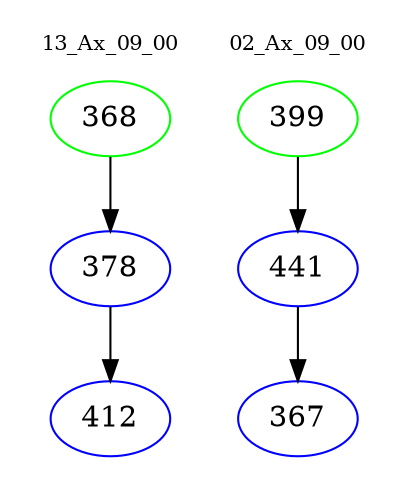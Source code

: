 digraph{
subgraph cluster_0 {
color = white
label = "13_Ax_09_00";
fontsize=10;
T0_368 [label="368", color="green"]
T0_368 -> T0_378 [color="black"]
T0_378 [label="378", color="blue"]
T0_378 -> T0_412 [color="black"]
T0_412 [label="412", color="blue"]
}
subgraph cluster_1 {
color = white
label = "02_Ax_09_00";
fontsize=10;
T1_399 [label="399", color="green"]
T1_399 -> T1_441 [color="black"]
T1_441 [label="441", color="blue"]
T1_441 -> T1_367 [color="black"]
T1_367 [label="367", color="blue"]
}
}
